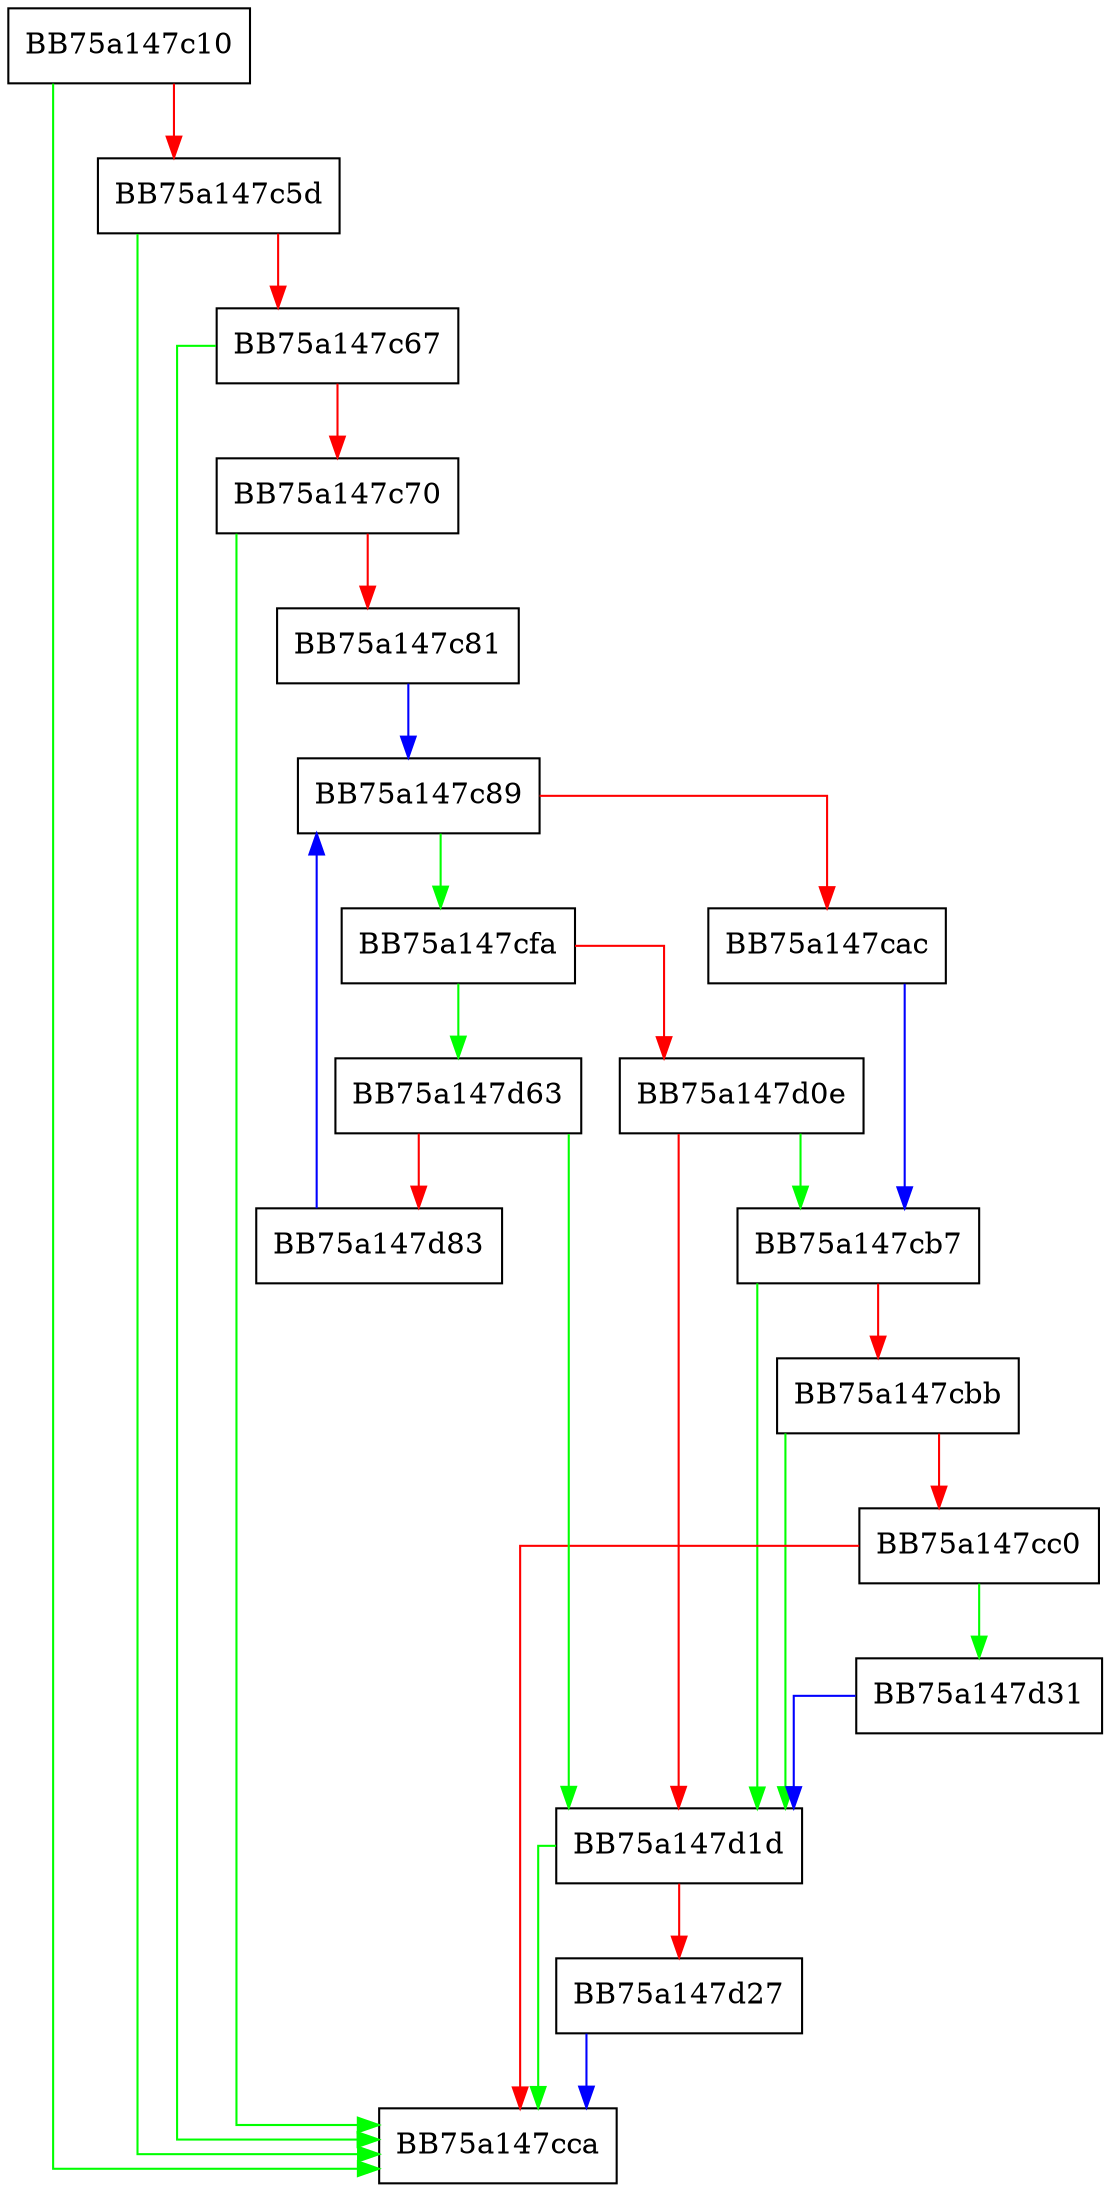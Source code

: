 digraph IsMine {
  node [shape="box"];
  graph [splines=ortho];
  BB75a147c10 -> BB75a147cca [color="green"];
  BB75a147c10 -> BB75a147c5d [color="red"];
  BB75a147c5d -> BB75a147cca [color="green"];
  BB75a147c5d -> BB75a147c67 [color="red"];
  BB75a147c67 -> BB75a147cca [color="green"];
  BB75a147c67 -> BB75a147c70 [color="red"];
  BB75a147c70 -> BB75a147cca [color="green"];
  BB75a147c70 -> BB75a147c81 [color="red"];
  BB75a147c81 -> BB75a147c89 [color="blue"];
  BB75a147c89 -> BB75a147cfa [color="green"];
  BB75a147c89 -> BB75a147cac [color="red"];
  BB75a147cac -> BB75a147cb7 [color="blue"];
  BB75a147cb7 -> BB75a147d1d [color="green"];
  BB75a147cb7 -> BB75a147cbb [color="red"];
  BB75a147cbb -> BB75a147d1d [color="green"];
  BB75a147cbb -> BB75a147cc0 [color="red"];
  BB75a147cc0 -> BB75a147d31 [color="green"];
  BB75a147cc0 -> BB75a147cca [color="red"];
  BB75a147cfa -> BB75a147d63 [color="green"];
  BB75a147cfa -> BB75a147d0e [color="red"];
  BB75a147d0e -> BB75a147cb7 [color="green"];
  BB75a147d0e -> BB75a147d1d [color="red"];
  BB75a147d1d -> BB75a147cca [color="green"];
  BB75a147d1d -> BB75a147d27 [color="red"];
  BB75a147d27 -> BB75a147cca [color="blue"];
  BB75a147d31 -> BB75a147d1d [color="blue"];
  BB75a147d63 -> BB75a147d1d [color="green"];
  BB75a147d63 -> BB75a147d83 [color="red"];
  BB75a147d83 -> BB75a147c89 [color="blue"];
}